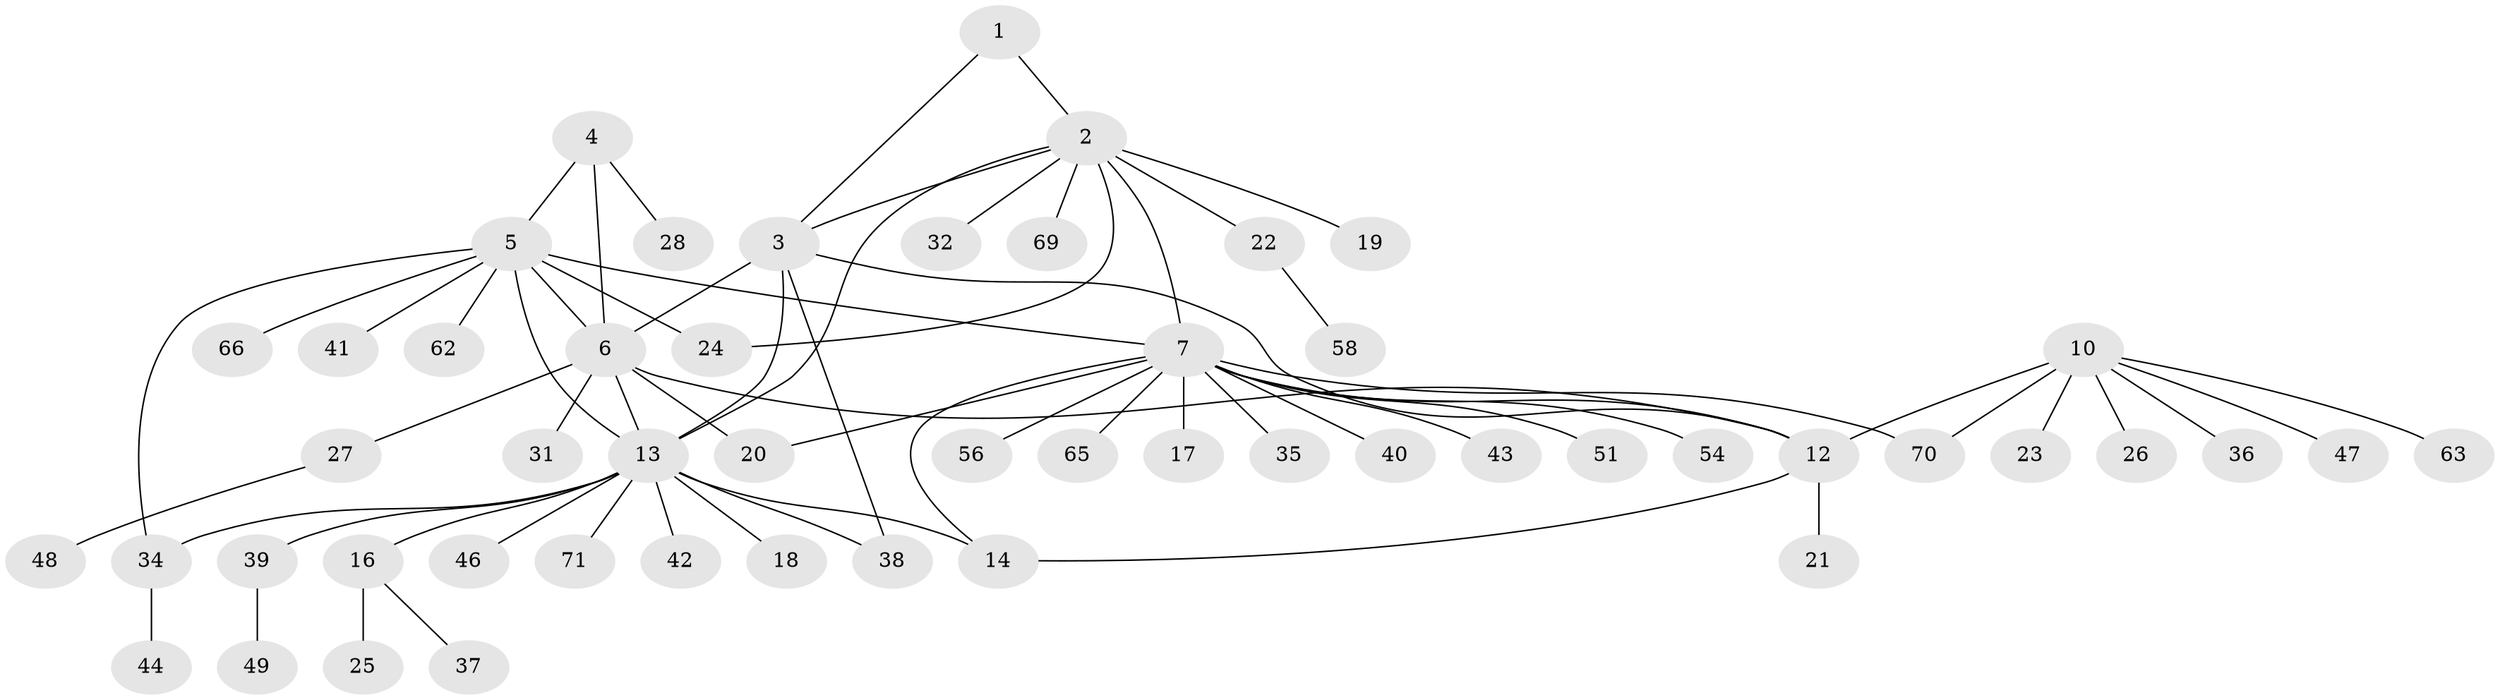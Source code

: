 // original degree distribution, {2: 0.2112676056338028, 6: 0.056338028169014086, 4: 0.056338028169014086, 10: 0.014084507042253521, 8: 0.028169014084507043, 5: 0.014084507042253521, 12: 0.014084507042253521, 3: 0.056338028169014086, 13: 0.014084507042253521, 1: 0.5352112676056338}
// Generated by graph-tools (version 1.1) at 2025/11/02/27/25 16:11:34]
// undirected, 52 vertices, 66 edges
graph export_dot {
graph [start="1"]
  node [color=gray90,style=filled];
  1;
  2 [super="+9"];
  3 [super="+45"];
  4 [super="+60"];
  5 [super="+52"];
  6 [super="+61"];
  7 [super="+8"];
  10 [super="+11"];
  12 [super="+30"];
  13 [super="+15"];
  14;
  16;
  17;
  18;
  19 [super="+53"];
  20;
  21;
  22 [super="+57"];
  23;
  24;
  25 [super="+55"];
  26 [super="+29"];
  27 [super="+33"];
  28 [super="+50"];
  31;
  32;
  34 [super="+64"];
  35;
  36;
  37;
  38;
  39;
  40;
  41;
  42;
  43 [super="+59"];
  44;
  46;
  47;
  48;
  49 [super="+67"];
  51;
  54;
  56 [super="+68"];
  58;
  62;
  63;
  65;
  66;
  69;
  70;
  71;
  1 -- 2;
  1 -- 3;
  2 -- 3;
  2 -- 22;
  2 -- 69;
  2 -- 13;
  2 -- 32;
  2 -- 19;
  2 -- 7 [weight=2];
  2 -- 24;
  3 -- 6;
  3 -- 12;
  3 -- 38;
  3 -- 13;
  4 -- 5;
  4 -- 6;
  4 -- 28;
  5 -- 6;
  5 -- 7;
  5 -- 13;
  5 -- 24;
  5 -- 34;
  5 -- 41;
  5 -- 62;
  5 -- 66;
  6 -- 12;
  6 -- 20;
  6 -- 27;
  6 -- 31;
  6 -- 13;
  7 -- 14;
  7 -- 40;
  7 -- 65;
  7 -- 35;
  7 -- 70;
  7 -- 43;
  7 -- 12;
  7 -- 17;
  7 -- 51;
  7 -- 20;
  7 -- 54;
  7 -- 56;
  10 -- 12 [weight=2];
  10 -- 26;
  10 -- 47;
  10 -- 63;
  10 -- 70;
  10 -- 36;
  10 -- 23;
  12 -- 14;
  12 -- 21;
  13 -- 14 [weight=2];
  13 -- 34;
  13 -- 38;
  13 -- 39;
  13 -- 71;
  13 -- 42;
  13 -- 46;
  13 -- 16;
  13 -- 18;
  16 -- 25;
  16 -- 37;
  22 -- 58;
  27 -- 48;
  34 -- 44;
  39 -- 49;
}
